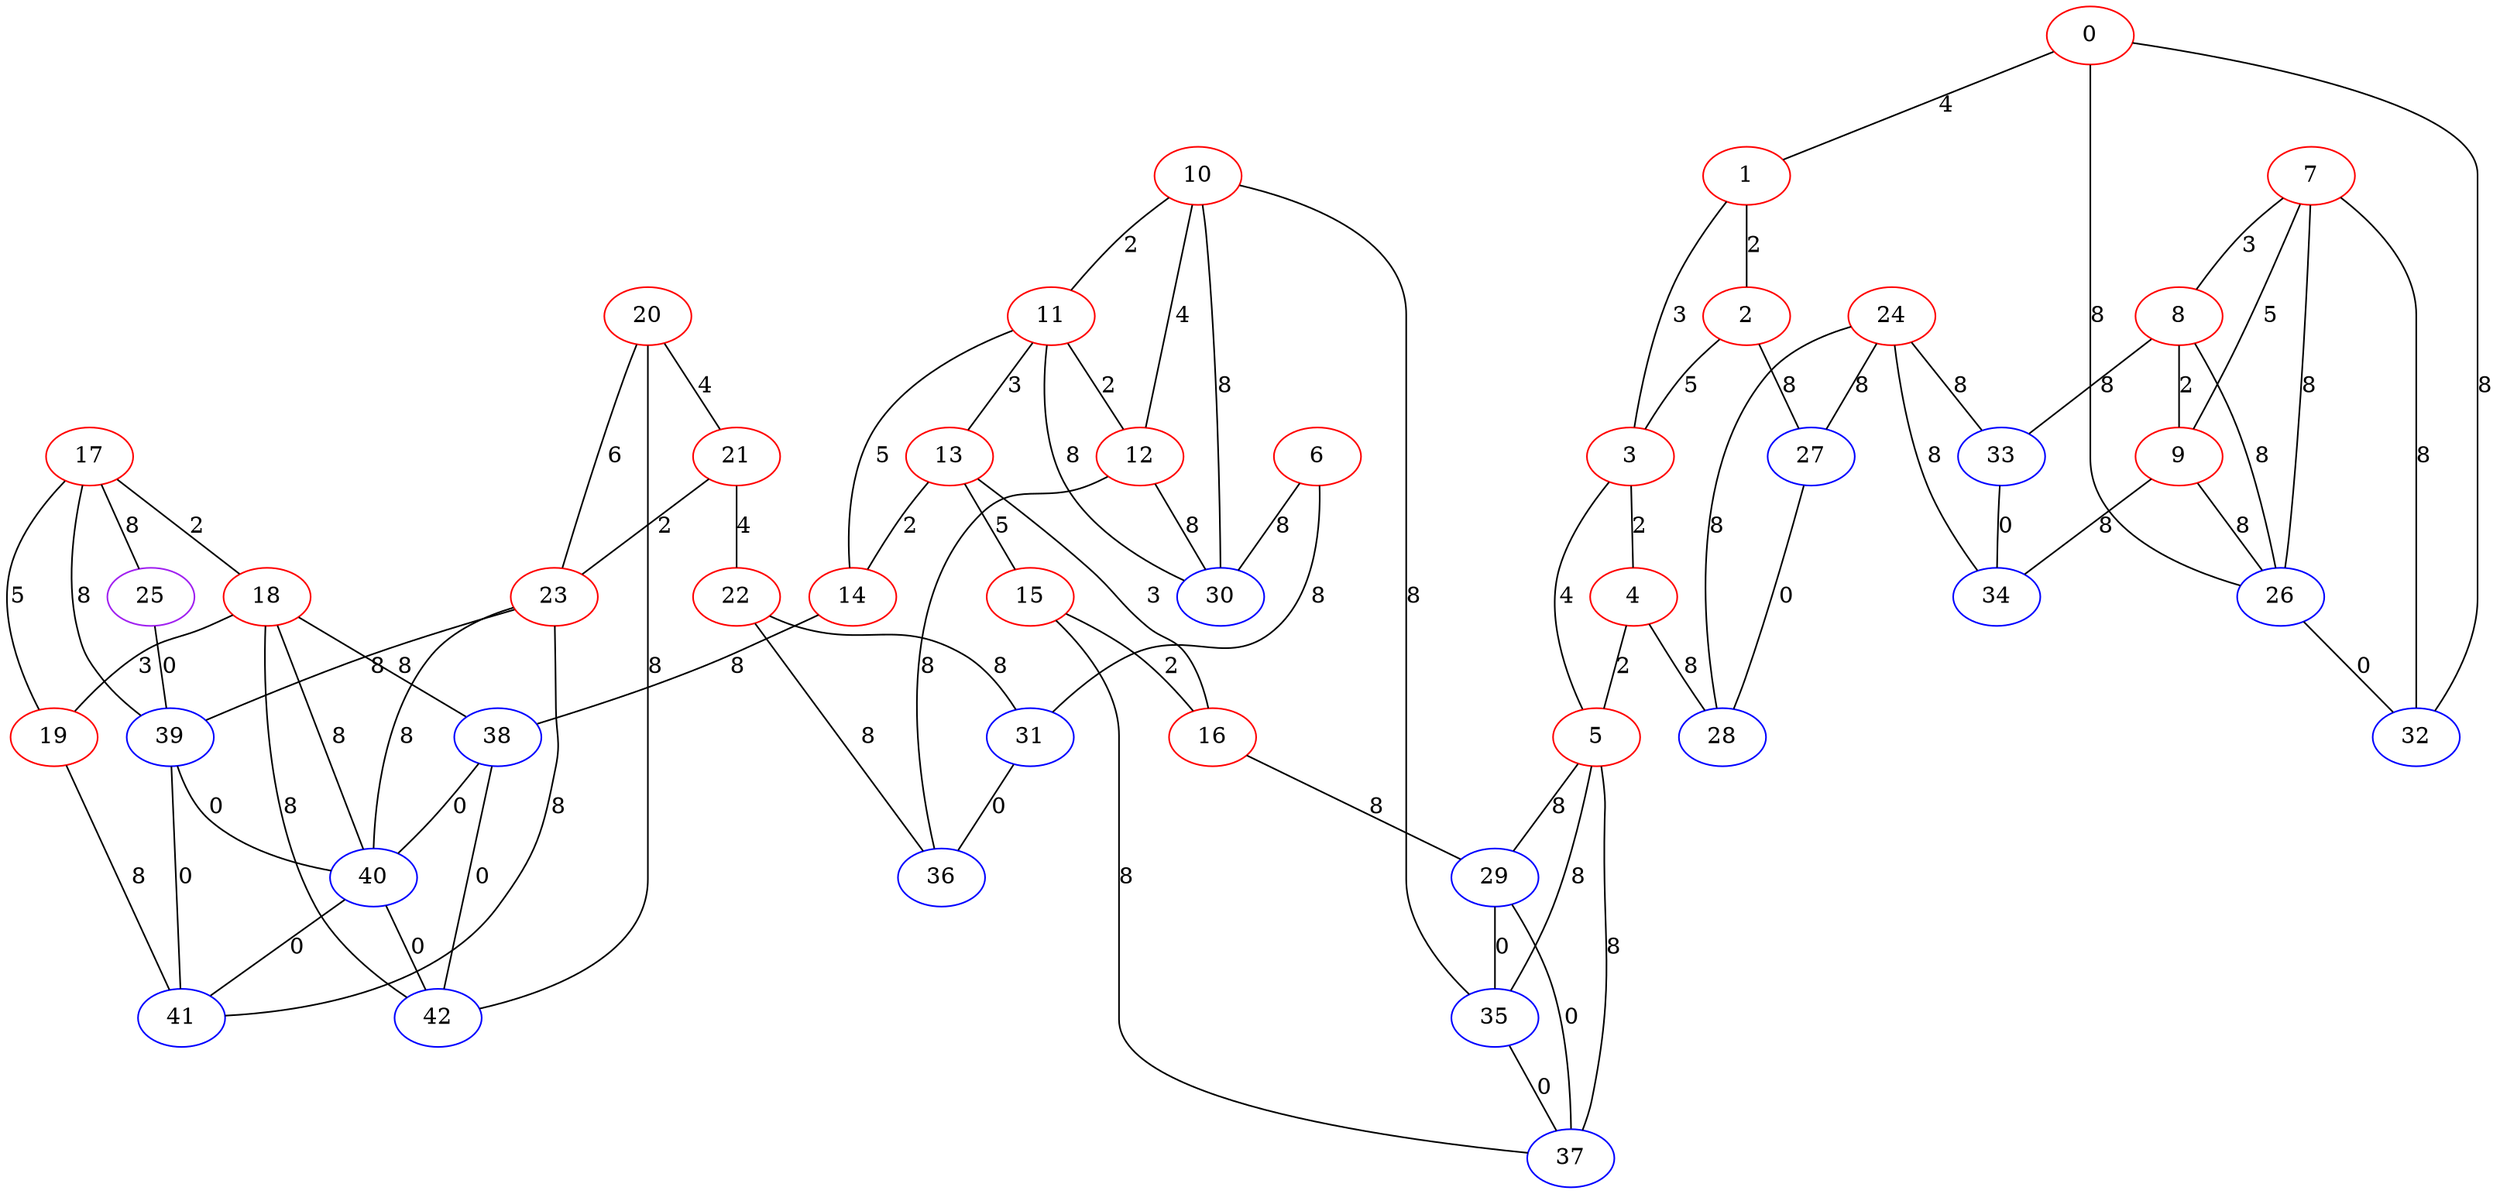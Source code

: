 graph "" {
0 [color=red, weight=1];
1 [color=red, weight=1];
2 [color=red, weight=1];
3 [color=red, weight=1];
4 [color=red, weight=1];
5 [color=red, weight=1];
6 [color=red, weight=1];
7 [color=red, weight=1];
8 [color=red, weight=1];
9 [color=red, weight=1];
10 [color=red, weight=1];
11 [color=red, weight=1];
12 [color=red, weight=1];
13 [color=red, weight=1];
14 [color=red, weight=1];
15 [color=red, weight=1];
16 [color=red, weight=1];
17 [color=red, weight=1];
18 [color=red, weight=1];
19 [color=red, weight=1];
20 [color=red, weight=1];
21 [color=red, weight=1];
22 [color=red, weight=1];
23 [color=red, weight=1];
24 [color=red, weight=1];
25 [color=purple, weight=4];
26 [color=blue, weight=3];
27 [color=blue, weight=3];
28 [color=blue, weight=3];
29 [color=blue, weight=3];
30 [color=blue, weight=3];
31 [color=blue, weight=3];
32 [color=blue, weight=3];
33 [color=blue, weight=3];
34 [color=blue, weight=3];
35 [color=blue, weight=3];
36 [color=blue, weight=3];
37 [color=blue, weight=3];
38 [color=blue, weight=3];
39 [color=blue, weight=3];
40 [color=blue, weight=3];
41 [color=blue, weight=3];
42 [color=blue, weight=3];
0 -- 32  [key=0, label=8];
0 -- 1  [key=0, label=4];
0 -- 26  [key=0, label=8];
1 -- 2  [key=0, label=2];
1 -- 3  [key=0, label=3];
2 -- 27  [key=0, label=8];
2 -- 3  [key=0, label=5];
3 -- 4  [key=0, label=2];
3 -- 5  [key=0, label=4];
4 -- 28  [key=0, label=8];
4 -- 5  [key=0, label=2];
5 -- 35  [key=0, label=8];
5 -- 29  [key=0, label=8];
5 -- 37  [key=0, label=8];
6 -- 30  [key=0, label=8];
6 -- 31  [key=0, label=8];
7 -- 8  [key=0, label=3];
7 -- 9  [key=0, label=5];
7 -- 26  [key=0, label=8];
7 -- 32  [key=0, label=8];
8 -- 9  [key=0, label=2];
8 -- 26  [key=0, label=8];
8 -- 33  [key=0, label=8];
9 -- 26  [key=0, label=8];
9 -- 34  [key=0, label=8];
10 -- 35  [key=0, label=8];
10 -- 11  [key=0, label=2];
10 -- 12  [key=0, label=4];
10 -- 30  [key=0, label=8];
11 -- 30  [key=0, label=8];
11 -- 12  [key=0, label=2];
11 -- 13  [key=0, label=3];
11 -- 14  [key=0, label=5];
12 -- 36  [key=0, label=8];
12 -- 30  [key=0, label=8];
13 -- 16  [key=0, label=3];
13 -- 14  [key=0, label=2];
13 -- 15  [key=0, label=5];
14 -- 38  [key=0, label=8];
15 -- 16  [key=0, label=2];
15 -- 37  [key=0, label=8];
16 -- 29  [key=0, label=8];
17 -- 25  [key=0, label=8];
17 -- 18  [key=0, label=2];
17 -- 19  [key=0, label=5];
17 -- 39  [key=0, label=8];
18 -- 40  [key=0, label=8];
18 -- 42  [key=0, label=8];
18 -- 19  [key=0, label=3];
18 -- 38  [key=0, label=8];
19 -- 41  [key=0, label=8];
20 -- 42  [key=0, label=8];
20 -- 21  [key=0, label=4];
20 -- 23  [key=0, label=6];
21 -- 22  [key=0, label=4];
21 -- 23  [key=0, label=2];
22 -- 36  [key=0, label=8];
22 -- 31  [key=0, label=8];
23 -- 40  [key=0, label=8];
23 -- 41  [key=0, label=8];
23 -- 39  [key=0, label=8];
24 -- 33  [key=0, label=8];
24 -- 34  [key=0, label=8];
24 -- 27  [key=0, label=8];
24 -- 28  [key=0, label=8];
25 -- 39  [key=0, label=0];
26 -- 32  [key=0, label=0];
27 -- 28  [key=0, label=0];
29 -- 35  [key=0, label=0];
29 -- 37  [key=0, label=0];
31 -- 36  [key=0, label=0];
33 -- 34  [key=0, label=0];
35 -- 37  [key=0, label=0];
38 -- 40  [key=0, label=0];
38 -- 42  [key=0, label=0];
39 -- 40  [key=0, label=0];
39 -- 41  [key=0, label=0];
40 -- 41  [key=0, label=0];
40 -- 42  [key=0, label=0];
}
